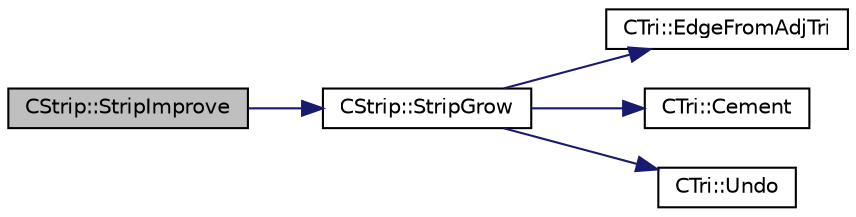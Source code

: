 digraph "CStrip::StripImprove"
{
  edge [fontname="Helvetica",fontsize="10",labelfontname="Helvetica",labelfontsize="10"];
  node [fontname="Helvetica",fontsize="10",shape=record];
  rankdir="LR";
  Node1 [label="CStrip::StripImprove",height=0.2,width=0.4,color="black", fillcolor="grey75", style="filled", fontcolor="black"];
  Node1 -> Node2 [color="midnightblue",fontsize="10",style="solid",fontname="Helvetica"];
  Node2 [label="CStrip::StripGrow",height=0.2,width=0.4,color="black", fillcolor="white", style="filled",URL="$class_c_strip.html#ab63dd8a0b984134e4db1aa10111e743f"];
  Node2 -> Node3 [color="midnightblue",fontsize="10",style="solid",fontname="Helvetica"];
  Node3 [label="CTri::EdgeFromAdjTri",height=0.2,width=0.4,color="black", fillcolor="white", style="filled",URL="$class_c_tri.html#a85d6603e71c559770222fe69798af1f5"];
  Node2 -> Node4 [color="midnightblue",fontsize="10",style="solid",fontname="Helvetica"];
  Node4 [label="CTri::Cement",height=0.2,width=0.4,color="black", fillcolor="white", style="filled",URL="$class_c_tri.html#a81cf9e059f724080845d2a7a1cf34455"];
  Node2 -> Node5 [color="midnightblue",fontsize="10",style="solid",fontname="Helvetica"];
  Node5 [label="CTri::Undo",height=0.2,width=0.4,color="black", fillcolor="white", style="filled",URL="$class_c_tri.html#a63141b5c4b07ae602d5b21cdf9e11d03"];
}
